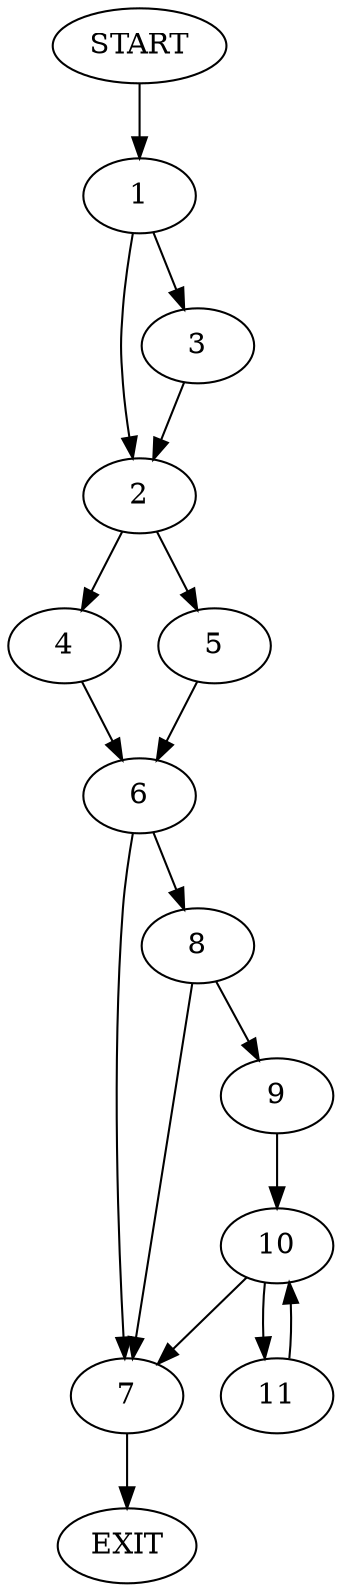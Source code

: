 digraph {
0 [label="START"]
12 [label="EXIT"]
0 -> 1
1 -> 2
1 -> 3
3 -> 2
2 -> 4
2 -> 5
4 -> 6
5 -> 6
6 -> 7
6 -> 8
7 -> 12
8 -> 9
8 -> 7
9 -> 10
10 -> 7
10 -> 11
11 -> 10
}
